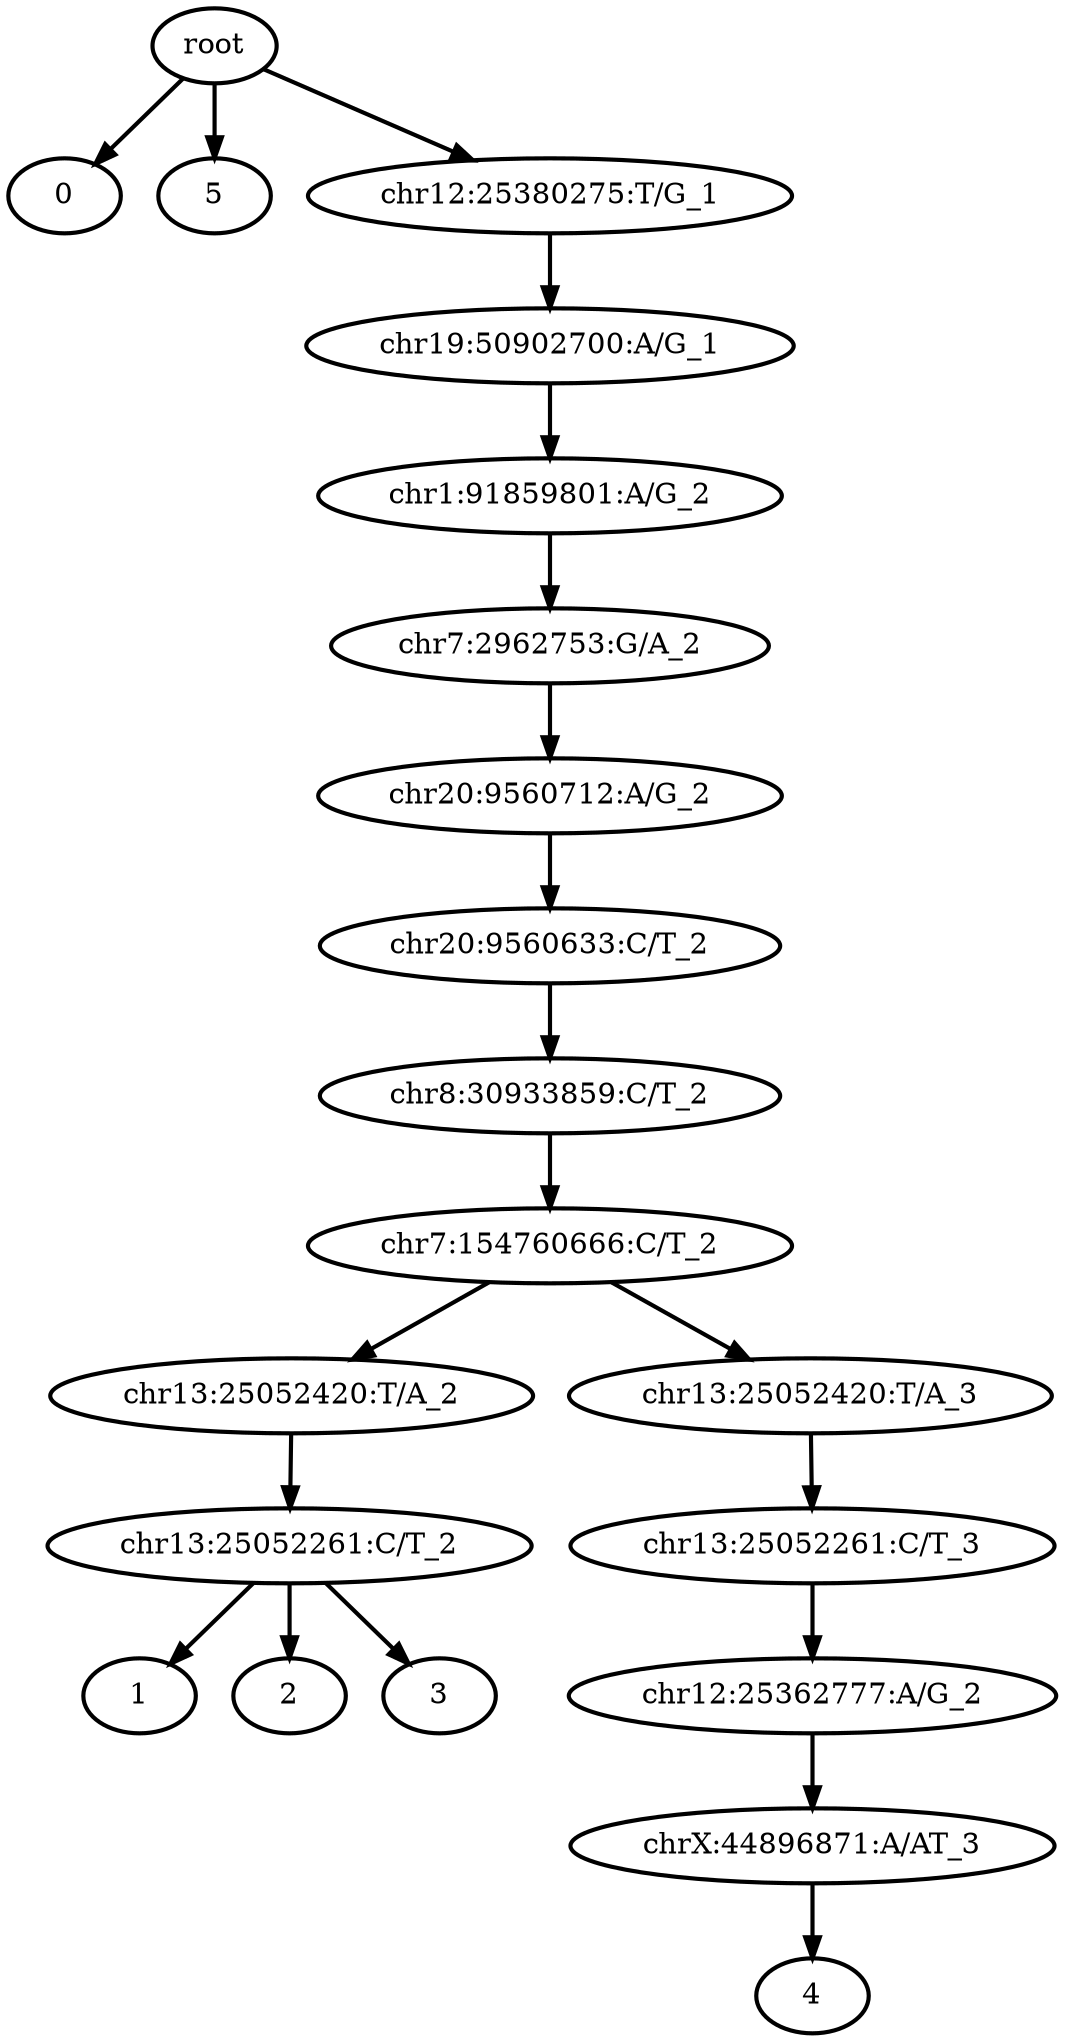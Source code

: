 digraph N {
	overlap="false"
	rankdir="TB"
	0 [label="root", style="bold"];
	1 [label="0", style="bold"];
	2 [label="chr13:25052420:T/A_2", style="bold"];
	3 [label="chr13:25052261:C/T_2", style="bold"];
	4 [label="1", style="bold"];
	5 [label="2", style="bold"];
	6 [label="3", style="bold"];
	7 [label="chr13:25052420:T/A_3", style="bold"];
	8 [label="chr13:25052261:C/T_3", style="bold"];
	9 [label="chr12:25362777:A/G_2", style="bold"];
	10 [label="chrX:44896871:A/AT_3", style="bold"];
	11 [label="4", style="bold"];
	12 [label="5", style="bold"];
	13 [label="chr1:91859801:A/G_2", style="bold"];
	14 [label="chr7:2962753:G/A_2", style="bold"];
	15 [label="chr20:9560712:A/G_2", style="bold"];
	16 [label="chr20:9560633:C/T_2", style="bold"];
	17 [label="chr8:30933859:C/T_2", style="bold"];
	18 [label="chr7:154760666:C/T_2", style="bold"];
	19 [label="chr12:25380275:T/G_1", style="bold"];
	20 [label="chr19:50902700:A/G_1", style="bold"];
	0 -> 1 [style="bold"];
	0 -> 12 [style="bold"];
	0 -> 19 [style="bold"];
	2 -> 3 [style="bold"];
	3 -> 4 [style="bold"];
	3 -> 5 [style="bold"];
	3 -> 6 [style="bold"];
	7 -> 8 [style="bold"];
	8 -> 9 [style="bold"];
	9 -> 10 [style="bold"];
	10 -> 11 [style="bold"];
	13 -> 14 [style="bold"];
	14 -> 15 [style="bold"];
	15 -> 16 [style="bold"];
	16 -> 17 [style="bold"];
	17 -> 18 [style="bold"];
	18 -> 2 [style="bold"];
	18 -> 7 [style="bold"];
	19 -> 20 [style="bold"];
	20 -> 13 [style="bold"];
}